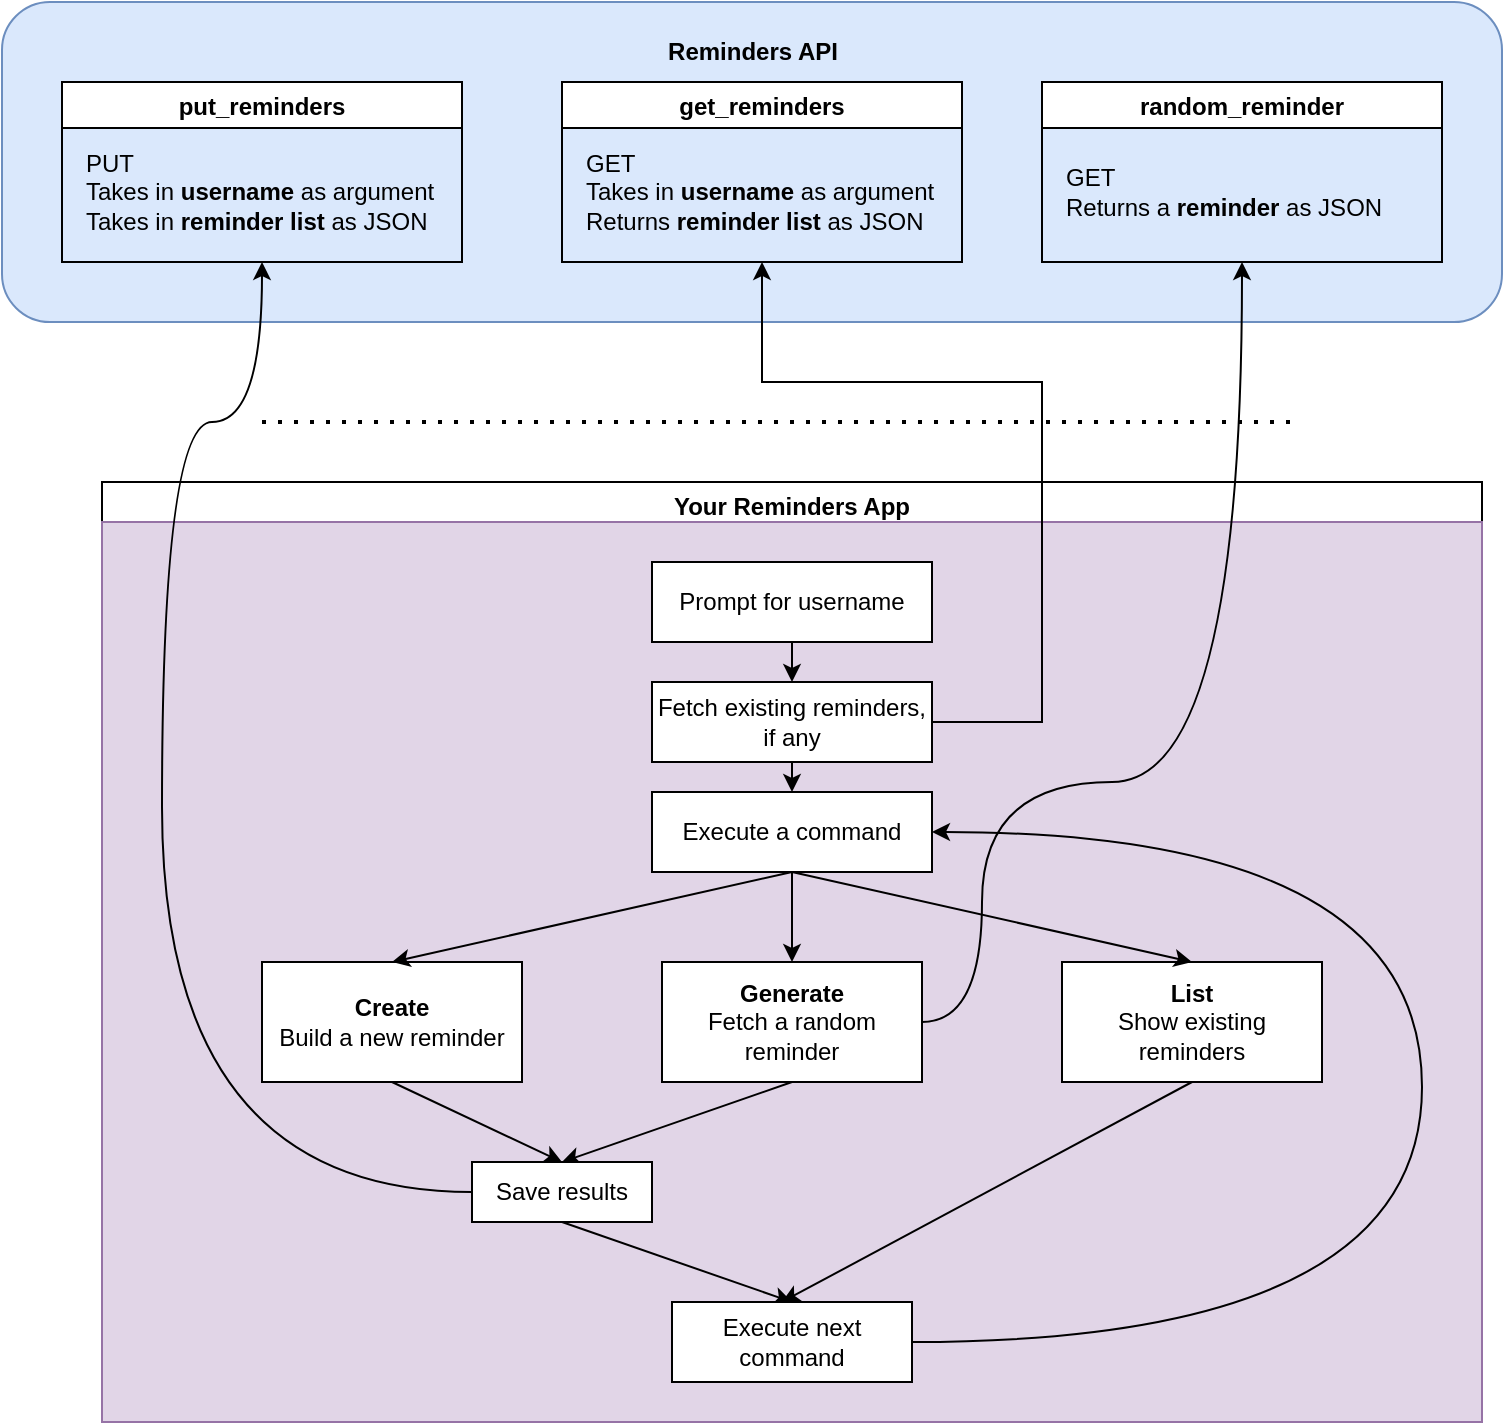 <mxfile version="20.2.3" type="device"><diagram id="ITJ0EbPGtVP9WHqaWpNZ" name="Page-1"><mxGraphModel dx="1018" dy="741" grid="1" gridSize="10" guides="1" tooltips="1" connect="1" arrows="1" fold="1" page="1" pageScale="1" pageWidth="850" pageHeight="1100" math="0" shadow="0"><root><mxCell id="0"/><mxCell id="1" parent="0"/><mxCell id="tuQfwbe68tRelK4w2EH5-25" value="" style="rounded=1;whiteSpace=wrap;html=1;fillColor=#dae8fc;strokeColor=#6c8ebf;" vertex="1" parent="1"><mxGeometry x="30" y="260" width="750" height="160" as="geometry"/></mxCell><mxCell id="tuQfwbe68tRelK4w2EH5-1" value="Your Reminders App" style="swimlane;" vertex="1" parent="1"><mxGeometry x="80" y="500" width="690" height="470" as="geometry"><mxRectangle x="190" y="510" width="160" height="30" as="alternateBounds"/></mxGeometry></mxCell><mxCell id="tuQfwbe68tRelK4w2EH5-42" value="" style="rounded=0;whiteSpace=wrap;html=1;fillColor=#e1d5e7;strokeColor=#9673a6;" vertex="1" parent="tuQfwbe68tRelK4w2EH5-1"><mxGeometry y="20" width="690" height="450" as="geometry"/></mxCell><mxCell id="tuQfwbe68tRelK4w2EH5-4" value="&lt;b&gt;Create&lt;/b&gt;&lt;br&gt;Build a new reminder" style="rounded=0;whiteSpace=wrap;html=1;" vertex="1" parent="tuQfwbe68tRelK4w2EH5-1"><mxGeometry x="80" y="240" width="130" height="60" as="geometry"/></mxCell><mxCell id="tuQfwbe68tRelK4w2EH5-49" style="rounded=0;orthogonalLoop=1;jettySize=auto;html=1;exitX=0.5;exitY=1;exitDx=0;exitDy=0;entryX=0.5;entryY=0;entryDx=0;entryDy=0;" edge="1" parent="tuQfwbe68tRelK4w2EH5-1" source="tuQfwbe68tRelK4w2EH5-5" target="tuQfwbe68tRelK4w2EH5-47"><mxGeometry relative="1" as="geometry"/></mxCell><mxCell id="tuQfwbe68tRelK4w2EH5-5" value="&lt;b&gt;Generate&lt;/b&gt;&lt;br&gt;Fetch a random reminder" style="rounded=0;whiteSpace=wrap;html=1;" vertex="1" parent="tuQfwbe68tRelK4w2EH5-1"><mxGeometry x="280" y="240" width="130" height="60" as="geometry"/></mxCell><mxCell id="tuQfwbe68tRelK4w2EH5-6" value="&lt;b&gt;List&lt;/b&gt;&lt;br&gt;Show existing reminders" style="rounded=0;whiteSpace=wrap;html=1;" vertex="1" parent="tuQfwbe68tRelK4w2EH5-1"><mxGeometry x="480" y="240" width="130" height="60" as="geometry"/></mxCell><mxCell id="tuQfwbe68tRelK4w2EH5-30" style="edgeStyle=orthogonalEdgeStyle;rounded=0;orthogonalLoop=1;jettySize=auto;html=1;exitX=0.5;exitY=1;exitDx=0;exitDy=0;entryX=0.5;entryY=0;entryDx=0;entryDy=0;" edge="1" parent="tuQfwbe68tRelK4w2EH5-1" source="tuQfwbe68tRelK4w2EH5-27" target="tuQfwbe68tRelK4w2EH5-28"><mxGeometry relative="1" as="geometry"/></mxCell><mxCell id="tuQfwbe68tRelK4w2EH5-27" value="Prompt for username" style="rounded=0;whiteSpace=wrap;html=1;" vertex="1" parent="tuQfwbe68tRelK4w2EH5-1"><mxGeometry x="275" y="40" width="140" height="40" as="geometry"/></mxCell><mxCell id="tuQfwbe68tRelK4w2EH5-35" style="edgeStyle=orthogonalEdgeStyle;rounded=0;orthogonalLoop=1;jettySize=auto;html=1;exitX=0.5;exitY=1;exitDx=0;exitDy=0;entryX=0.5;entryY=0;entryDx=0;entryDy=0;" edge="1" parent="tuQfwbe68tRelK4w2EH5-1" source="tuQfwbe68tRelK4w2EH5-28" target="tuQfwbe68tRelK4w2EH5-34"><mxGeometry relative="1" as="geometry"/></mxCell><mxCell id="tuQfwbe68tRelK4w2EH5-28" value="Fetch existing reminders, if any" style="rounded=0;whiteSpace=wrap;html=1;" vertex="1" parent="tuQfwbe68tRelK4w2EH5-1"><mxGeometry x="275" y="100" width="140" height="40" as="geometry"/></mxCell><mxCell id="tuQfwbe68tRelK4w2EH5-44" style="rounded=0;orthogonalLoop=1;jettySize=auto;html=1;exitX=0.5;exitY=1;exitDx=0;exitDy=0;entryX=0.5;entryY=0;entryDx=0;entryDy=0;" edge="1" parent="tuQfwbe68tRelK4w2EH5-1" source="tuQfwbe68tRelK4w2EH5-34" target="tuQfwbe68tRelK4w2EH5-4"><mxGeometry relative="1" as="geometry"/></mxCell><mxCell id="tuQfwbe68tRelK4w2EH5-45" style="edgeStyle=none;rounded=0;orthogonalLoop=1;jettySize=auto;html=1;exitX=0.5;exitY=1;exitDx=0;exitDy=0;entryX=0.5;entryY=0;entryDx=0;entryDy=0;" edge="1" parent="tuQfwbe68tRelK4w2EH5-1" source="tuQfwbe68tRelK4w2EH5-34" target="tuQfwbe68tRelK4w2EH5-5"><mxGeometry relative="1" as="geometry"/></mxCell><mxCell id="tuQfwbe68tRelK4w2EH5-46" style="edgeStyle=none;rounded=0;orthogonalLoop=1;jettySize=auto;html=1;exitX=0.5;exitY=1;exitDx=0;exitDy=0;entryX=0.5;entryY=0;entryDx=0;entryDy=0;" edge="1" parent="tuQfwbe68tRelK4w2EH5-1" source="tuQfwbe68tRelK4w2EH5-34" target="tuQfwbe68tRelK4w2EH5-6"><mxGeometry relative="1" as="geometry"/></mxCell><mxCell id="tuQfwbe68tRelK4w2EH5-34" value="Execute a command" style="rounded=0;whiteSpace=wrap;html=1;" vertex="1" parent="tuQfwbe68tRelK4w2EH5-1"><mxGeometry x="275" y="155" width="140" height="40" as="geometry"/></mxCell><mxCell id="tuQfwbe68tRelK4w2EH5-55" style="rounded=0;orthogonalLoop=1;jettySize=auto;html=1;exitX=0.5;exitY=1;exitDx=0;exitDy=0;entryX=0.5;entryY=0;entryDx=0;entryDy=0;" edge="1" parent="tuQfwbe68tRelK4w2EH5-1" source="tuQfwbe68tRelK4w2EH5-47" target="tuQfwbe68tRelK4w2EH5-53"><mxGeometry relative="1" as="geometry"/></mxCell><mxCell id="tuQfwbe68tRelK4w2EH5-47" value="Save results" style="rounded=0;whiteSpace=wrap;html=1;" vertex="1" parent="tuQfwbe68tRelK4w2EH5-1"><mxGeometry x="185" y="340" width="90" height="30" as="geometry"/></mxCell><mxCell id="tuQfwbe68tRelK4w2EH5-57" style="edgeStyle=orthogonalEdgeStyle;rounded=0;orthogonalLoop=1;jettySize=auto;html=1;exitX=1;exitY=0.5;exitDx=0;exitDy=0;entryX=1;entryY=0.5;entryDx=0;entryDy=0;curved=1;" edge="1" parent="tuQfwbe68tRelK4w2EH5-1" source="tuQfwbe68tRelK4w2EH5-53" target="tuQfwbe68tRelK4w2EH5-34"><mxGeometry relative="1" as="geometry"><Array as="points"><mxPoint x="660" y="430"/><mxPoint x="660" y="175"/></Array></mxGeometry></mxCell><mxCell id="tuQfwbe68tRelK4w2EH5-53" value="Execute next command" style="rounded=0;whiteSpace=wrap;html=1;" vertex="1" parent="tuQfwbe68tRelK4w2EH5-1"><mxGeometry x="285" y="410" width="120" height="40" as="geometry"/></mxCell><mxCell id="tuQfwbe68tRelK4w2EH5-7" value="" style="endArrow=none;dashed=1;html=1;dashPattern=1 3;strokeWidth=2;rounded=0;" edge="1" parent="1"><mxGeometry width="50" height="50" relative="1" as="geometry"><mxPoint x="160" y="470" as="sourcePoint"/><mxPoint x="680" y="470" as="targetPoint"/></mxGeometry></mxCell><mxCell id="tuQfwbe68tRelK4w2EH5-17" value="put_reminders" style="swimlane;" vertex="1" parent="1"><mxGeometry x="60" y="300" width="200" height="90" as="geometry"><mxRectangle x="160" y="220" width="120" height="30" as="alternateBounds"/></mxGeometry></mxCell><mxCell id="tuQfwbe68tRelK4w2EH5-19" value="PUT&lt;br&gt;Takes in &lt;b&gt;username&lt;/b&gt;&amp;nbsp;as argument&lt;br&gt;Takes in &lt;b&gt;reminder list &lt;/b&gt;as JSON" style="text;html=1;strokeColor=none;fillColor=none;align=left;verticalAlign=middle;whiteSpace=wrap;rounded=0;" vertex="1" parent="tuQfwbe68tRelK4w2EH5-17"><mxGeometry x="10" y="30" width="180" height="50" as="geometry"/></mxCell><mxCell id="tuQfwbe68tRelK4w2EH5-20" value="get_reminders" style="swimlane;" vertex="1" parent="1"><mxGeometry x="310" y="300" width="200" height="90" as="geometry"><mxRectangle x="160" y="220" width="120" height="30" as="alternateBounds"/></mxGeometry></mxCell><mxCell id="tuQfwbe68tRelK4w2EH5-21" value="GET&lt;br&gt;Takes in &lt;b&gt;username&lt;/b&gt;&amp;nbsp;as argument&lt;br&gt;Returns&amp;nbsp;&lt;b&gt;reminder list &lt;/b&gt;as JSON" style="text;html=1;strokeColor=none;fillColor=none;align=left;verticalAlign=middle;whiteSpace=wrap;rounded=0;" vertex="1" parent="tuQfwbe68tRelK4w2EH5-20"><mxGeometry x="10" y="30" width="180" height="50" as="geometry"/></mxCell><mxCell id="tuQfwbe68tRelK4w2EH5-22" value="random_reminder" style="swimlane;" vertex="1" parent="1"><mxGeometry x="550" y="300" width="200" height="90" as="geometry"><mxRectangle x="160" y="220" width="120" height="30" as="alternateBounds"/></mxGeometry></mxCell><mxCell id="tuQfwbe68tRelK4w2EH5-23" value="GET&lt;br&gt;Returns a &lt;b&gt;reminder&lt;/b&gt; as JSON" style="text;html=1;strokeColor=none;fillColor=none;align=left;verticalAlign=middle;whiteSpace=wrap;rounded=0;" vertex="1" parent="tuQfwbe68tRelK4w2EH5-22"><mxGeometry x="10" y="30" width="180" height="50" as="geometry"/></mxCell><mxCell id="tuQfwbe68tRelK4w2EH5-26" value="&lt;b&gt;Reminders API&lt;/b&gt;" style="text;html=1;strokeColor=none;fillColor=none;align=center;verticalAlign=middle;whiteSpace=wrap;rounded=0;" vertex="1" parent="1"><mxGeometry x="347.5" y="270" width="115" height="30" as="geometry"/></mxCell><mxCell id="tuQfwbe68tRelK4w2EH5-29" style="edgeStyle=orthogonalEdgeStyle;rounded=0;orthogonalLoop=1;jettySize=auto;html=1;exitX=1;exitY=0.5;exitDx=0;exitDy=0;entryX=0.5;entryY=1;entryDx=0;entryDy=0;" edge="1" parent="1" source="tuQfwbe68tRelK4w2EH5-28" target="tuQfwbe68tRelK4w2EH5-20"><mxGeometry relative="1" as="geometry"><Array as="points"><mxPoint x="550" y="620"/><mxPoint x="550" y="450"/><mxPoint x="410" y="450"/></Array></mxGeometry></mxCell><mxCell id="tuQfwbe68tRelK4w2EH5-43" style="edgeStyle=orthogonalEdgeStyle;rounded=0;orthogonalLoop=1;jettySize=auto;html=1;exitX=1;exitY=0.5;exitDx=0;exitDy=0;entryX=0.5;entryY=1;entryDx=0;entryDy=0;curved=1;" edge="1" parent="1" source="tuQfwbe68tRelK4w2EH5-5" target="tuQfwbe68tRelK4w2EH5-22"><mxGeometry relative="1" as="geometry"><Array as="points"><mxPoint x="520" y="770"/><mxPoint x="520" y="650"/><mxPoint x="650" y="650"/></Array></mxGeometry></mxCell><mxCell id="tuQfwbe68tRelK4w2EH5-50" style="edgeStyle=none;rounded=0;orthogonalLoop=1;jettySize=auto;html=1;exitX=0.5;exitY=1;exitDx=0;exitDy=0;" edge="1" parent="1" source="tuQfwbe68tRelK4w2EH5-4"><mxGeometry relative="1" as="geometry"><mxPoint x="310" y="840" as="targetPoint"/></mxGeometry></mxCell><mxCell id="tuQfwbe68tRelK4w2EH5-52" style="edgeStyle=orthogonalEdgeStyle;rounded=0;orthogonalLoop=1;jettySize=auto;html=1;exitX=0;exitY=0.5;exitDx=0;exitDy=0;entryX=0.5;entryY=1;entryDx=0;entryDy=0;curved=1;" edge="1" parent="1" source="tuQfwbe68tRelK4w2EH5-47" target="tuQfwbe68tRelK4w2EH5-17"><mxGeometry relative="1" as="geometry"><Array as="points"><mxPoint x="110" y="855"/><mxPoint x="110" y="470"/><mxPoint x="160" y="470"/></Array></mxGeometry></mxCell><mxCell id="tuQfwbe68tRelK4w2EH5-56" style="edgeStyle=none;rounded=0;orthogonalLoop=1;jettySize=auto;html=1;exitX=0.5;exitY=1;exitDx=0;exitDy=0;" edge="1" parent="1" source="tuQfwbe68tRelK4w2EH5-6"><mxGeometry relative="1" as="geometry"><mxPoint x="420" y="910" as="targetPoint"/></mxGeometry></mxCell></root></mxGraphModel></diagram></mxfile>